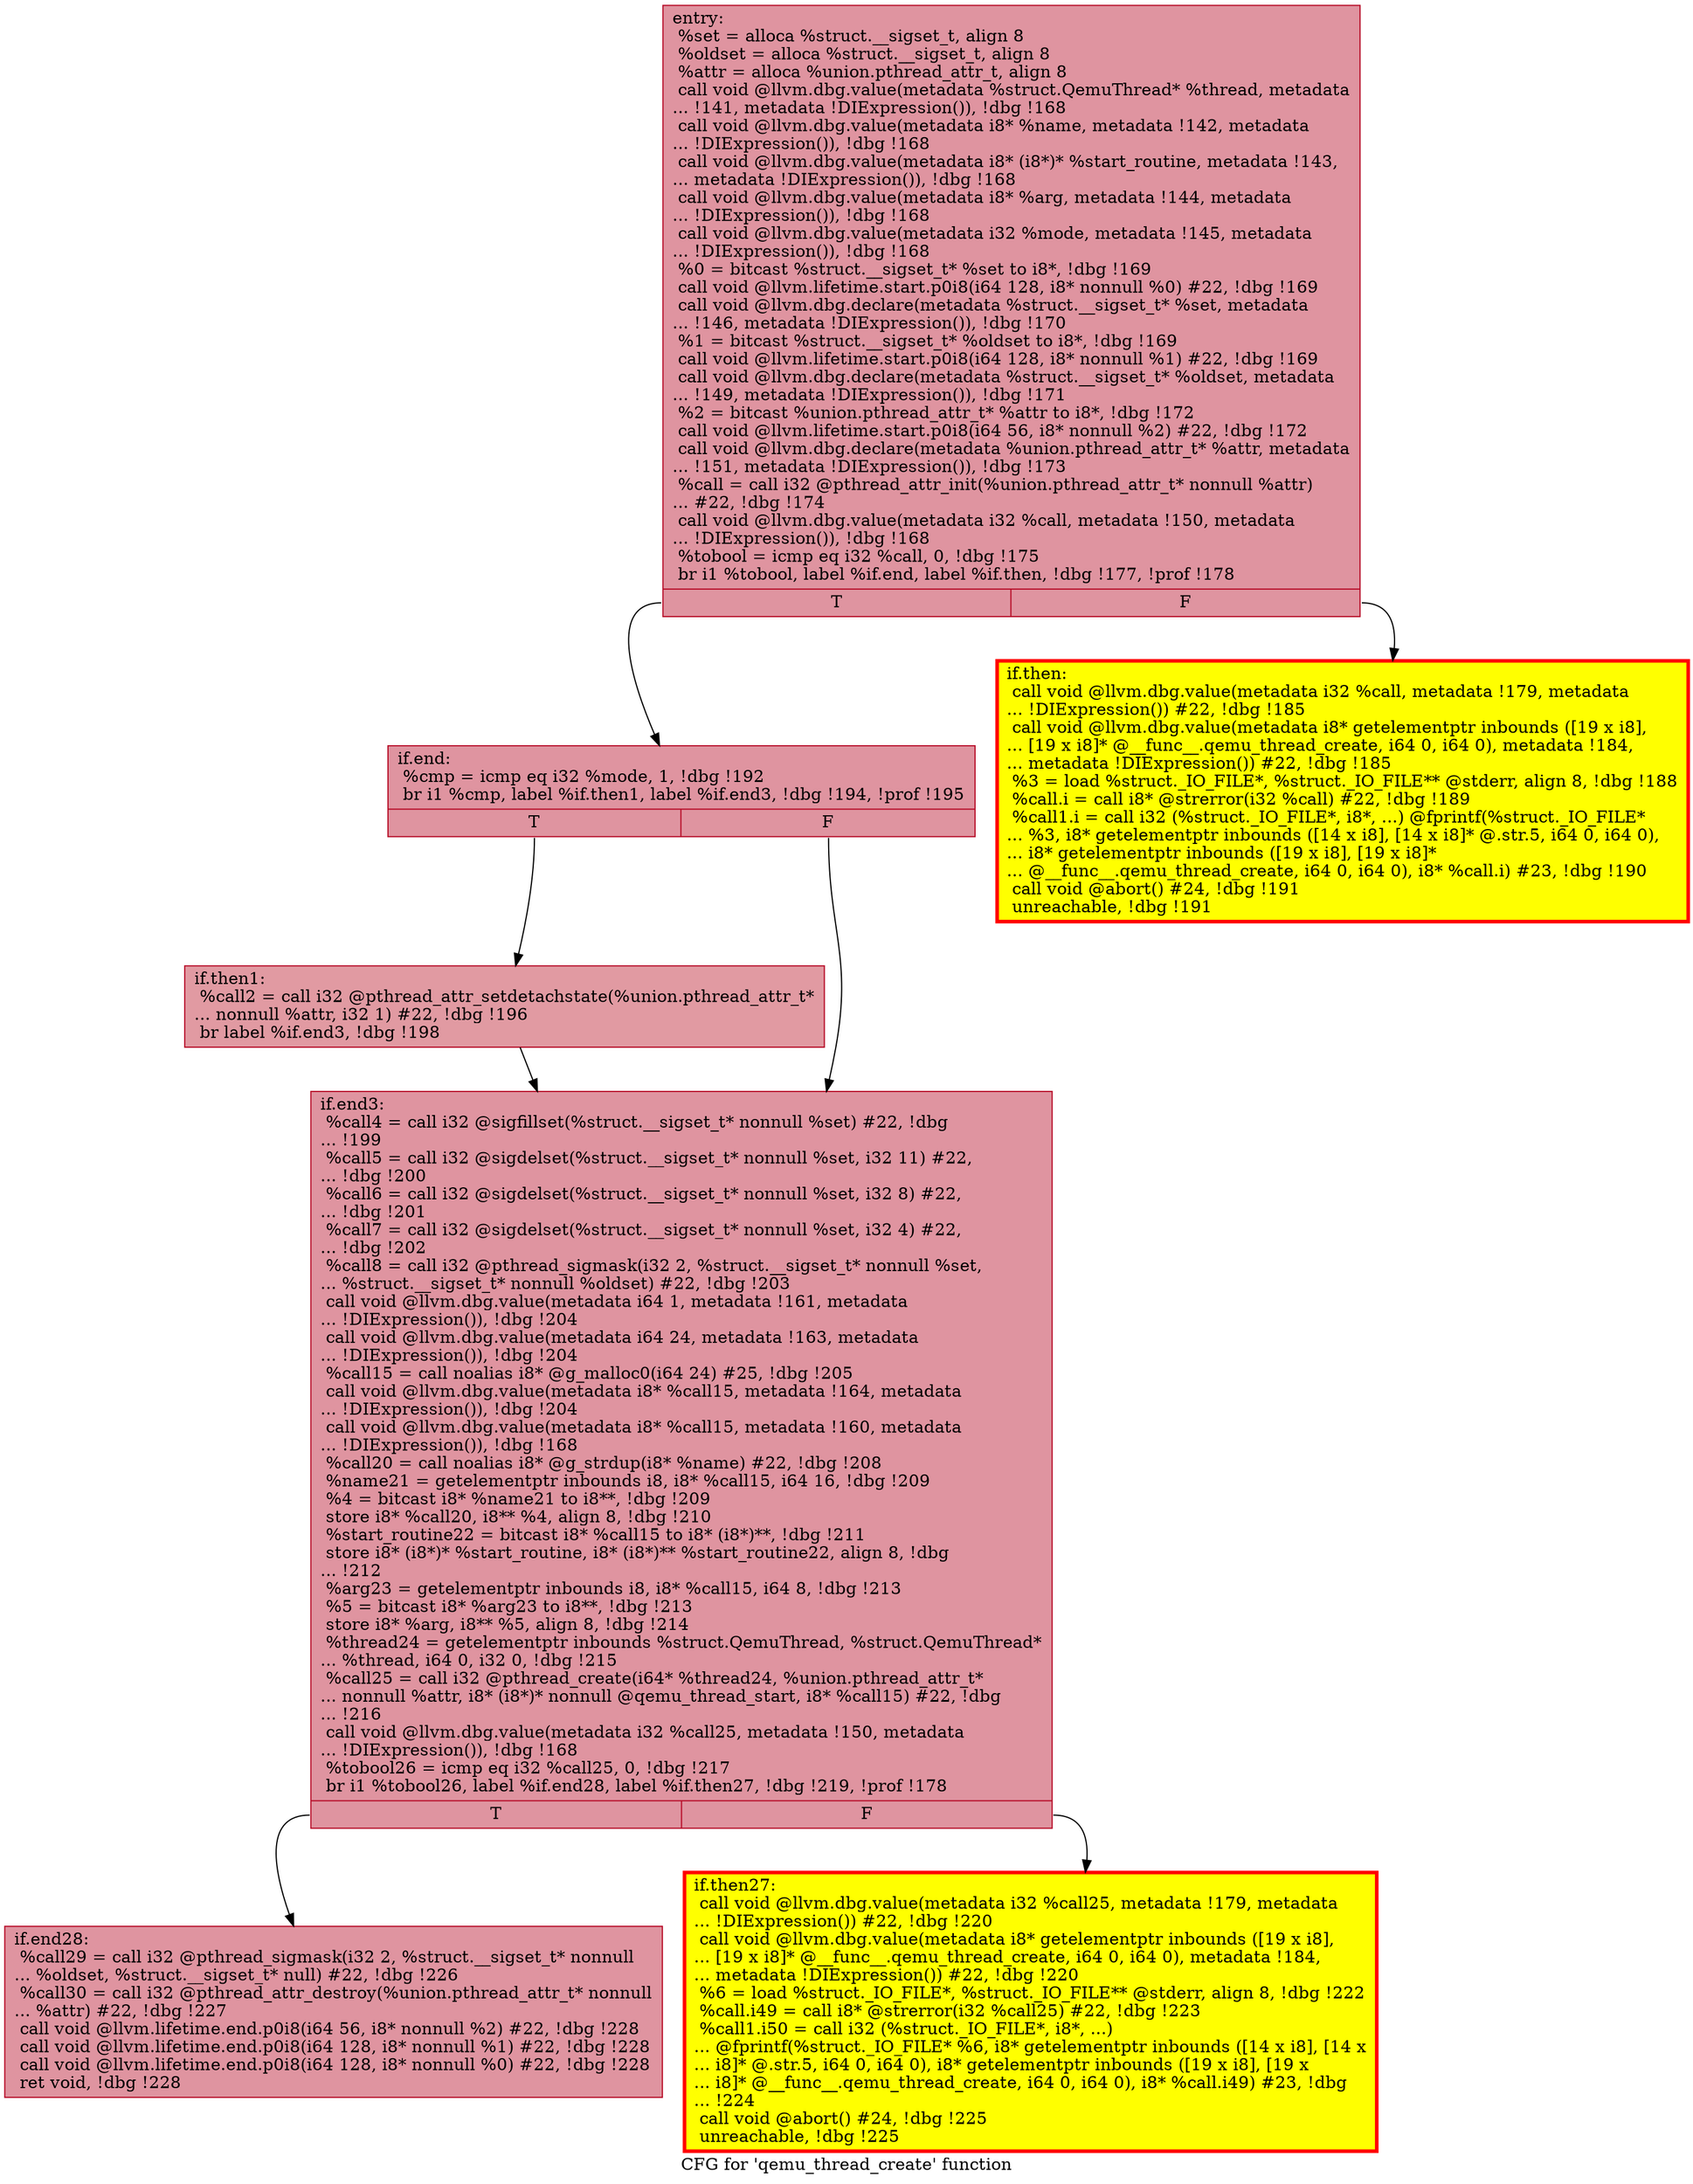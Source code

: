 digraph "CFG for 'qemu_thread_create' function" {
	label="CFG for 'qemu_thread_create' function";

	Node0x5613f1aa2ca0 [shape=record,color="#b70d28ff", style=filled, fillcolor="#b70d2870",label="{entry:\l  %set = alloca %struct.__sigset_t, align 8\l  %oldset = alloca %struct.__sigset_t, align 8\l  %attr = alloca %union.pthread_attr_t, align 8\l  call void @llvm.dbg.value(metadata %struct.QemuThread* %thread, metadata\l... !141, metadata !DIExpression()), !dbg !168\l  call void @llvm.dbg.value(metadata i8* %name, metadata !142, metadata\l... !DIExpression()), !dbg !168\l  call void @llvm.dbg.value(metadata i8* (i8*)* %start_routine, metadata !143,\l... metadata !DIExpression()), !dbg !168\l  call void @llvm.dbg.value(metadata i8* %arg, metadata !144, metadata\l... !DIExpression()), !dbg !168\l  call void @llvm.dbg.value(metadata i32 %mode, metadata !145, metadata\l... !DIExpression()), !dbg !168\l  %0 = bitcast %struct.__sigset_t* %set to i8*, !dbg !169\l  call void @llvm.lifetime.start.p0i8(i64 128, i8* nonnull %0) #22, !dbg !169\l  call void @llvm.dbg.declare(metadata %struct.__sigset_t* %set, metadata\l... !146, metadata !DIExpression()), !dbg !170\l  %1 = bitcast %struct.__sigset_t* %oldset to i8*, !dbg !169\l  call void @llvm.lifetime.start.p0i8(i64 128, i8* nonnull %1) #22, !dbg !169\l  call void @llvm.dbg.declare(metadata %struct.__sigset_t* %oldset, metadata\l... !149, metadata !DIExpression()), !dbg !171\l  %2 = bitcast %union.pthread_attr_t* %attr to i8*, !dbg !172\l  call void @llvm.lifetime.start.p0i8(i64 56, i8* nonnull %2) #22, !dbg !172\l  call void @llvm.dbg.declare(metadata %union.pthread_attr_t* %attr, metadata\l... !151, metadata !DIExpression()), !dbg !173\l  %call = call i32 @pthread_attr_init(%union.pthread_attr_t* nonnull %attr)\l... #22, !dbg !174\l  call void @llvm.dbg.value(metadata i32 %call, metadata !150, metadata\l... !DIExpression()), !dbg !168\l  %tobool = icmp eq i32 %call, 0, !dbg !175\l  br i1 %tobool, label %if.end, label %if.then, !dbg !177, !prof !178\l|{<s0>T|<s1>F}}"];
	Node0x5613f1aa2ca0:s0 -> Node0x5613f1a05150;
	Node0x5613f1aa2ca0:s1 -> Node0x5613f1a05100;
	Node0x5613f1a05100 [shape=record,penwidth=3.0, style="filled", color="red", fillcolor="yellow",label="{if.then:                                          \l  call void @llvm.dbg.value(metadata i32 %call, metadata !179, metadata\l... !DIExpression()) #22, !dbg !185\l  call void @llvm.dbg.value(metadata i8* getelementptr inbounds ([19 x i8],\l... [19 x i8]* @__func__.qemu_thread_create, i64 0, i64 0), metadata !184,\l... metadata !DIExpression()) #22, !dbg !185\l  %3 = load %struct._IO_FILE*, %struct._IO_FILE** @stderr, align 8, !dbg !188\l  %call.i = call i8* @strerror(i32 %call) #22, !dbg !189\l  %call1.i = call i32 (%struct._IO_FILE*, i8*, ...) @fprintf(%struct._IO_FILE*\l... %3, i8* getelementptr inbounds ([14 x i8], [14 x i8]* @.str.5, i64 0, i64 0),\l... i8* getelementptr inbounds ([19 x i8], [19 x i8]*\l... @__func__.qemu_thread_create, i64 0, i64 0), i8* %call.i) #23, !dbg !190\l  call void @abort() #24, !dbg !191\l  unreachable, !dbg !191\l}"];
	Node0x5613f1a05150 [shape=record,color="#b70d28ff", style=filled, fillcolor="#b70d2870",label="{if.end:                                           \l  %cmp = icmp eq i32 %mode, 1, !dbg !192\l  br i1 %cmp, label %if.then1, label %if.end3, !dbg !194, !prof !195\l|{<s0>T|<s1>F}}"];
	Node0x5613f1a05150:s0 -> Node0x5613f1a05660;
	Node0x5613f1a05150:s1 -> Node0x5613f1a056b0;
	Node0x5613f1a05660 [shape=record,color="#b70d28ff", style=filled, fillcolor="#bb1b2c70",label="{if.then1:                                         \l  %call2 = call i32 @pthread_attr_setdetachstate(%union.pthread_attr_t*\l... nonnull %attr, i32 1) #22, !dbg !196\l  br label %if.end3, !dbg !198\l}"];
	Node0x5613f1a05660 -> Node0x5613f1a056b0;
	Node0x5613f1a056b0 [shape=record,color="#b70d28ff", style=filled, fillcolor="#b70d2870",label="{if.end3:                                          \l  %call4 = call i32 @sigfillset(%struct.__sigset_t* nonnull %set) #22, !dbg\l... !199\l  %call5 = call i32 @sigdelset(%struct.__sigset_t* nonnull %set, i32 11) #22,\l... !dbg !200\l  %call6 = call i32 @sigdelset(%struct.__sigset_t* nonnull %set, i32 8) #22,\l... !dbg !201\l  %call7 = call i32 @sigdelset(%struct.__sigset_t* nonnull %set, i32 4) #22,\l... !dbg !202\l  %call8 = call i32 @pthread_sigmask(i32 2, %struct.__sigset_t* nonnull %set,\l... %struct.__sigset_t* nonnull %oldset) #22, !dbg !203\l  call void @llvm.dbg.value(metadata i64 1, metadata !161, metadata\l... !DIExpression()), !dbg !204\l  call void @llvm.dbg.value(metadata i64 24, metadata !163, metadata\l... !DIExpression()), !dbg !204\l  %call15 = call noalias i8* @g_malloc0(i64 24) #25, !dbg !205\l  call void @llvm.dbg.value(metadata i8* %call15, metadata !164, metadata\l... !DIExpression()), !dbg !204\l  call void @llvm.dbg.value(metadata i8* %call15, metadata !160, metadata\l... !DIExpression()), !dbg !168\l  %call20 = call noalias i8* @g_strdup(i8* %name) #22, !dbg !208\l  %name21 = getelementptr inbounds i8, i8* %call15, i64 16, !dbg !209\l  %4 = bitcast i8* %name21 to i8**, !dbg !209\l  store i8* %call20, i8** %4, align 8, !dbg !210\l  %start_routine22 = bitcast i8* %call15 to i8* (i8*)**, !dbg !211\l  store i8* (i8*)* %start_routine, i8* (i8*)** %start_routine22, align 8, !dbg\l... !212\l  %arg23 = getelementptr inbounds i8, i8* %call15, i64 8, !dbg !213\l  %5 = bitcast i8* %arg23 to i8**, !dbg !213\l  store i8* %arg, i8** %5, align 8, !dbg !214\l  %thread24 = getelementptr inbounds %struct.QemuThread, %struct.QemuThread*\l... %thread, i64 0, i32 0, !dbg !215\l  %call25 = call i32 @pthread_create(i64* %thread24, %union.pthread_attr_t*\l... nonnull %attr, i8* (i8*)* nonnull @qemu_thread_start, i8* %call15) #22, !dbg\l... !216\l  call void @llvm.dbg.value(metadata i32 %call25, metadata !150, metadata\l... !DIExpression()), !dbg !168\l  %tobool26 = icmp eq i32 %call25, 0, !dbg !217\l  br i1 %tobool26, label %if.end28, label %if.then27, !dbg !219, !prof !178\l|{<s0>T|<s1>F}}"];
	Node0x5613f1a056b0:s0 -> Node0x5613f1abd9b0;
	Node0x5613f1a056b0:s1 -> Node0x5613f19e2d50;
	Node0x5613f19e2d50 [shape=record,penwidth=3.0, style="filled", color="red", fillcolor="yellow",label="{if.then27:                                        \l  call void @llvm.dbg.value(metadata i32 %call25, metadata !179, metadata\l... !DIExpression()) #22, !dbg !220\l  call void @llvm.dbg.value(metadata i8* getelementptr inbounds ([19 x i8],\l... [19 x i8]* @__func__.qemu_thread_create, i64 0, i64 0), metadata !184,\l... metadata !DIExpression()) #22, !dbg !220\l  %6 = load %struct._IO_FILE*, %struct._IO_FILE** @stderr, align 8, !dbg !222\l  %call.i49 = call i8* @strerror(i32 %call25) #22, !dbg !223\l  %call1.i50 = call i32 (%struct._IO_FILE*, i8*, ...)\l... @fprintf(%struct._IO_FILE* %6, i8* getelementptr inbounds ([14 x i8], [14 x\l... i8]* @.str.5, i64 0, i64 0), i8* getelementptr inbounds ([19 x i8], [19 x\l... i8]* @__func__.qemu_thread_create, i64 0, i64 0), i8* %call.i49) #23, !dbg\l... !224\l  call void @abort() #24, !dbg !225\l  unreachable, !dbg !225\l}"];
	Node0x5613f1abd9b0 [shape=record,color="#b70d28ff", style=filled, fillcolor="#b70d2870",label="{if.end28:                                         \l  %call29 = call i32 @pthread_sigmask(i32 2, %struct.__sigset_t* nonnull\l... %oldset, %struct.__sigset_t* null) #22, !dbg !226\l  %call30 = call i32 @pthread_attr_destroy(%union.pthread_attr_t* nonnull\l... %attr) #22, !dbg !227\l  call void @llvm.lifetime.end.p0i8(i64 56, i8* nonnull %2) #22, !dbg !228\l  call void @llvm.lifetime.end.p0i8(i64 128, i8* nonnull %1) #22, !dbg !228\l  call void @llvm.lifetime.end.p0i8(i64 128, i8* nonnull %0) #22, !dbg !228\l  ret void, !dbg !228\l}"];
}
